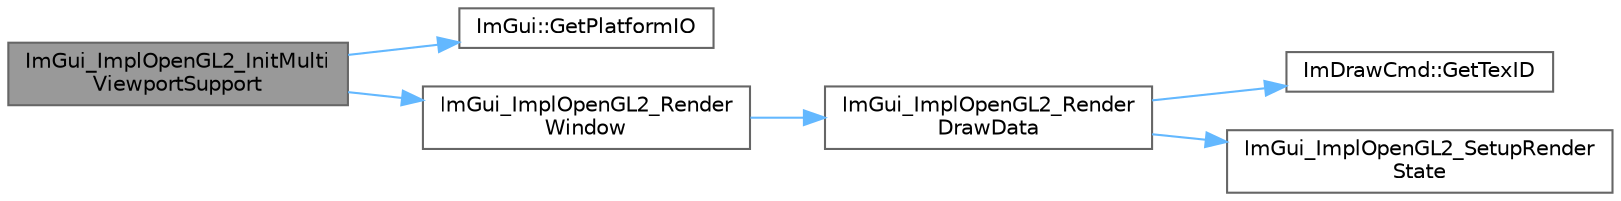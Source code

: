 digraph "ImGui_ImplOpenGL2_InitMultiViewportSupport"
{
 // LATEX_PDF_SIZE
  bgcolor="transparent";
  edge [fontname=Helvetica,fontsize=10,labelfontname=Helvetica,labelfontsize=10];
  node [fontname=Helvetica,fontsize=10,shape=box,height=0.2,width=0.4];
  rankdir="LR";
  Node1 [id="Node000001",label="ImGui_ImplOpenGL2_InitMulti\lViewportSupport",height=0.2,width=0.4,color="gray40", fillcolor="grey60", style="filled", fontcolor="black",tooltip=" "];
  Node1 -> Node2 [id="edge1_Node000001_Node000002",color="steelblue1",style="solid",tooltip=" "];
  Node2 [id="Node000002",label="ImGui::GetPlatformIO",height=0.2,width=0.4,color="grey40", fillcolor="white", style="filled",URL="$namespace_im_gui.html#a3edc2b6129cbf1e8d247c6d03c344065",tooltip=" "];
  Node1 -> Node3 [id="edge2_Node000001_Node000003",color="steelblue1",style="solid",tooltip=" "];
  Node3 [id="Node000003",label="ImGui_ImplOpenGL2_Render\lWindow",height=0.2,width=0.4,color="grey40", fillcolor="white", style="filled",URL="$imgui__impl__opengl2_8cpp.html#a2b2b6c4846ab21a9b64a18d0f6904a6e",tooltip=" "];
  Node3 -> Node4 [id="edge3_Node000003_Node000004",color="steelblue1",style="solid",tooltip=" "];
  Node4 [id="Node000004",label="ImGui_ImplOpenGL2_Render\lDrawData",height=0.2,width=0.4,color="grey40", fillcolor="white", style="filled",URL="$imgui__impl__opengl2_8cpp.html#ab65d71bd0bdfcc4a0a73436b84f82647",tooltip=" "];
  Node4 -> Node5 [id="edge4_Node000004_Node000005",color="steelblue1",style="solid",tooltip=" "];
  Node5 [id="Node000005",label="ImDrawCmd::GetTexID",height=0.2,width=0.4,color="grey40", fillcolor="white", style="filled",URL="$struct_im_draw_cmd.html#a8ba7df6d136db6e33d850acc9291224f",tooltip=" "];
  Node4 -> Node6 [id="edge5_Node000004_Node000006",color="steelblue1",style="solid",tooltip=" "];
  Node6 [id="Node000006",label="ImGui_ImplOpenGL2_SetupRender\lState",height=0.2,width=0.4,color="grey40", fillcolor="white", style="filled",URL="$imgui__impl__opengl2_8cpp.html#a72e4a6c026a493c4cb88f7b7a80cce1e",tooltip=" "];
}
